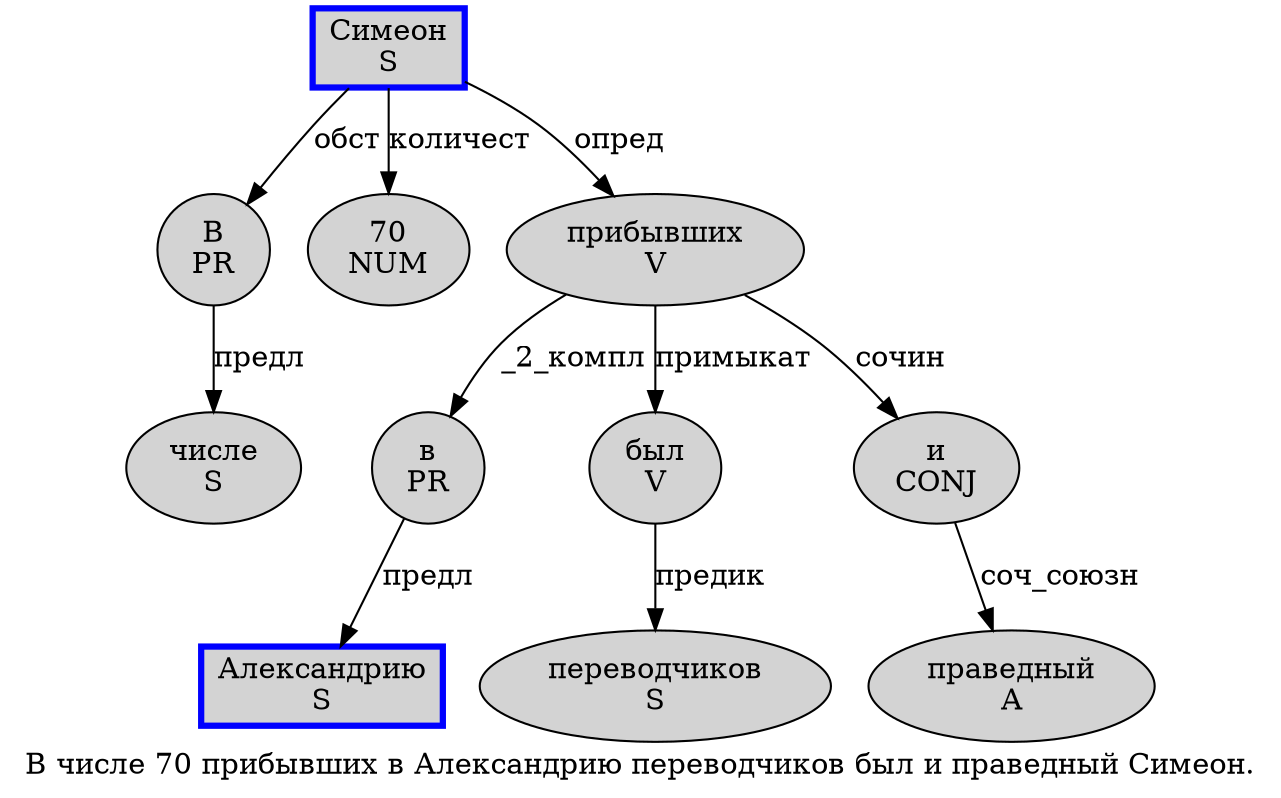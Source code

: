 digraph SENTENCE_536 {
	graph [label="В числе 70 прибывших в Александрию переводчиков был и праведный Симеон."]
	node [style=filled]
		0 [label="В
PR" color="" fillcolor=lightgray penwidth=1 shape=ellipse]
		1 [label="числе
S" color="" fillcolor=lightgray penwidth=1 shape=ellipse]
		2 [label="70
NUM" color="" fillcolor=lightgray penwidth=1 shape=ellipse]
		3 [label="прибывших
V" color="" fillcolor=lightgray penwidth=1 shape=ellipse]
		4 [label="в
PR" color="" fillcolor=lightgray penwidth=1 shape=ellipse]
		5 [label="Александрию
S" color=blue fillcolor=lightgray penwidth=3 shape=box]
		6 [label="переводчиков
S" color="" fillcolor=lightgray penwidth=1 shape=ellipse]
		7 [label="был
V" color="" fillcolor=lightgray penwidth=1 shape=ellipse]
		8 [label="и
CONJ" color="" fillcolor=lightgray penwidth=1 shape=ellipse]
		9 [label="праведный
A" color="" fillcolor=lightgray penwidth=1 shape=ellipse]
		10 [label="Симеон
S" color=blue fillcolor=lightgray penwidth=3 shape=box]
			0 -> 1 [label="предл"]
			3 -> 4 [label="_2_компл"]
			3 -> 7 [label="примыкат"]
			3 -> 8 [label="сочин"]
			7 -> 6 [label="предик"]
			10 -> 0 [label="обст"]
			10 -> 2 [label="количест"]
			10 -> 3 [label="опред"]
			8 -> 9 [label="соч_союзн"]
			4 -> 5 [label="предл"]
}
